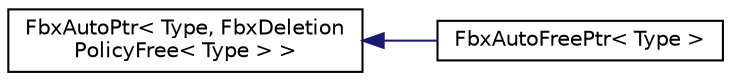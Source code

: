 digraph "クラス階層図"
{
  edge [fontname="Helvetica",fontsize="10",labelfontname="Helvetica",labelfontsize="10"];
  node [fontname="Helvetica",fontsize="10",shape=record];
  rankdir="LR";
  Node0 [label="FbxAutoPtr\< Type, FbxDeletion\lPolicyFree\< Type \> \>",height=0.2,width=0.4,color="black", fillcolor="white", style="filled",URL="$class_fbx_auto_ptr.html"];
  Node0 -> Node1 [dir="back",color="midnightblue",fontsize="10",style="solid",fontname="Helvetica"];
  Node1 [label="FbxAutoFreePtr\< Type \>",height=0.2,width=0.4,color="black", fillcolor="white", style="filled",URL="$class_fbx_auto_free_ptr.html",tooltip="Scoped pointer for FbxMalloc allocations, which call FbxFree() to deallocate. "];
}
